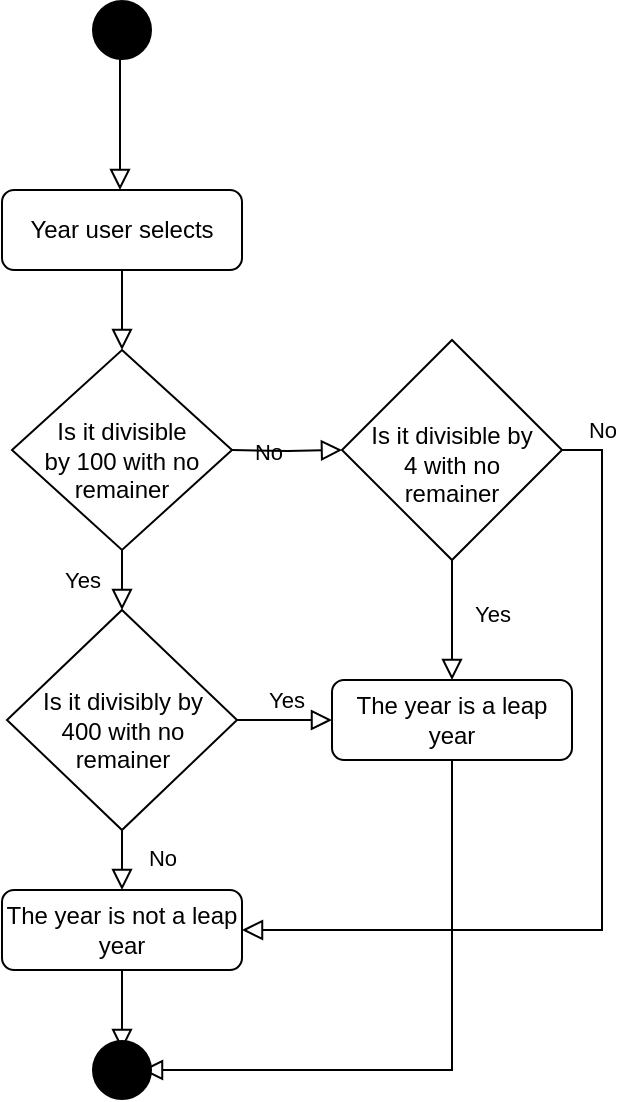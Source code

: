 <mxfile version="20.2.3" type="device"><diagram id="C5RBs43oDa-KdzZeNtuy" name="Page-1"><mxGraphModel dx="585" dy="1489" grid="1" gridSize="10" guides="1" tooltips="1" connect="1" arrows="1" fold="1" page="1" pageScale="1" pageWidth="827" pageHeight="1169" math="0" shadow="0"><root><mxCell id="WIyWlLk6GJQsqaUBKTNV-0"/><mxCell id="WIyWlLk6GJQsqaUBKTNV-1" parent="WIyWlLk6GJQsqaUBKTNV-0"/><mxCell id="WIyWlLk6GJQsqaUBKTNV-2" value="" style="rounded=0;html=1;jettySize=auto;orthogonalLoop=1;fontSize=11;endArrow=block;endFill=0;endSize=8;strokeWidth=1;shadow=0;labelBackgroundColor=none;edgeStyle=orthogonalEdgeStyle;" parent="WIyWlLk6GJQsqaUBKTNV-1" source="WIyWlLk6GJQsqaUBKTNV-3" target="WIyWlLk6GJQsqaUBKTNV-6" edge="1"><mxGeometry relative="1" as="geometry"/></mxCell><mxCell id="WIyWlLk6GJQsqaUBKTNV-3" value="Year user selects" style="rounded=1;whiteSpace=wrap;html=1;fontSize=12;glass=0;strokeWidth=1;shadow=0;" parent="WIyWlLk6GJQsqaUBKTNV-1" vertex="1"><mxGeometry x="155" y="80" width="120" height="40" as="geometry"/></mxCell><mxCell id="WIyWlLk6GJQsqaUBKTNV-4" value="Yes" style="rounded=0;html=1;jettySize=auto;orthogonalLoop=1;fontSize=11;endArrow=block;endFill=0;endSize=8;strokeWidth=1;shadow=0;labelBackgroundColor=none;edgeStyle=orthogonalEdgeStyle;" parent="WIyWlLk6GJQsqaUBKTNV-1" source="WIyWlLk6GJQsqaUBKTNV-6" target="WIyWlLk6GJQsqaUBKTNV-10" edge="1"><mxGeometry y="20" relative="1" as="geometry"><mxPoint as="offset"/></mxGeometry></mxCell><mxCell id="WIyWlLk6GJQsqaUBKTNV-6" value="&lt;br&gt;Is it divisible &lt;br&gt;by 100 with no remainer" style="rhombus;whiteSpace=wrap;html=1;shadow=0;fontFamily=Helvetica;fontSize=12;align=center;strokeWidth=1;spacing=6;spacingTop=-4;" parent="WIyWlLk6GJQsqaUBKTNV-1" vertex="1"><mxGeometry x="160" y="160" width="110" height="100" as="geometry"/></mxCell><mxCell id="WIyWlLk6GJQsqaUBKTNV-8" value="No" style="rounded=0;html=1;jettySize=auto;orthogonalLoop=1;fontSize=11;endArrow=block;endFill=0;endSize=8;strokeWidth=1;shadow=0;labelBackgroundColor=none;edgeStyle=orthogonalEdgeStyle;" parent="WIyWlLk6GJQsqaUBKTNV-1" source="WIyWlLk6GJQsqaUBKTNV-10" target="WIyWlLk6GJQsqaUBKTNV-11" edge="1"><mxGeometry x="0.333" y="20" relative="1" as="geometry"><mxPoint as="offset"/></mxGeometry></mxCell><mxCell id="WIyWlLk6GJQsqaUBKTNV-9" value="Yes" style="edgeStyle=orthogonalEdgeStyle;rounded=0;html=1;jettySize=auto;orthogonalLoop=1;fontSize=11;endArrow=block;endFill=0;endSize=8;strokeWidth=1;shadow=0;labelBackgroundColor=none;" parent="WIyWlLk6GJQsqaUBKTNV-1" source="WIyWlLk6GJQsqaUBKTNV-10" target="WIyWlLk6GJQsqaUBKTNV-12" edge="1"><mxGeometry y="10" relative="1" as="geometry"><mxPoint as="offset"/></mxGeometry></mxCell><mxCell id="WIyWlLk6GJQsqaUBKTNV-10" value="&lt;br&gt;Is it divisibly by &lt;br&gt;400 with no &lt;br&gt;remainer" style="rhombus;whiteSpace=wrap;html=1;shadow=0;fontFamily=Helvetica;fontSize=12;align=center;strokeWidth=1;spacing=6;spacingTop=-4;" parent="WIyWlLk6GJQsqaUBKTNV-1" vertex="1"><mxGeometry x="157.5" y="290" width="115" height="110" as="geometry"/></mxCell><mxCell id="WIyWlLk6GJQsqaUBKTNV-11" value="The year is not a leap year" style="rounded=1;whiteSpace=wrap;html=1;fontSize=12;glass=0;strokeWidth=1;shadow=0;" parent="WIyWlLk6GJQsqaUBKTNV-1" vertex="1"><mxGeometry x="155" y="430" width="120" height="40" as="geometry"/></mxCell><mxCell id="WIyWlLk6GJQsqaUBKTNV-12" value="The year is a leap year" style="rounded=1;whiteSpace=wrap;html=1;fontSize=12;glass=0;strokeWidth=1;shadow=0;" parent="WIyWlLk6GJQsqaUBKTNV-1" vertex="1"><mxGeometry x="320" y="325" width="120" height="40" as="geometry"/></mxCell><mxCell id="kJSaMFvDfMObLnWCyUFv-4" value="No" style="edgeStyle=orthogonalEdgeStyle;rounded=0;html=1;jettySize=auto;orthogonalLoop=1;fontSize=11;endArrow=block;endFill=0;endSize=8;strokeWidth=1;shadow=0;labelBackgroundColor=none;entryX=0;entryY=0.5;entryDx=0;entryDy=0;" edge="1" parent="WIyWlLk6GJQsqaUBKTNV-1" target="kJSaMFvDfMObLnWCyUFv-8"><mxGeometry y="10" relative="1" as="geometry"><mxPoint as="offset"/><mxPoint x="270" y="210" as="sourcePoint"/><mxPoint x="320" y="210" as="targetPoint"/></mxGeometry></mxCell><mxCell id="kJSaMFvDfMObLnWCyUFv-6" value="Yes" style="edgeStyle=orthogonalEdgeStyle;rounded=0;html=1;jettySize=auto;orthogonalLoop=1;fontSize=11;endArrow=block;endFill=0;endSize=8;strokeWidth=1;shadow=0;labelBackgroundColor=none;startArrow=none;entryX=0.5;entryY=0;entryDx=0;entryDy=0;exitX=0.5;exitY=1;exitDx=0;exitDy=0;" edge="1" parent="WIyWlLk6GJQsqaUBKTNV-1" source="kJSaMFvDfMObLnWCyUFv-8" target="WIyWlLk6GJQsqaUBKTNV-12"><mxGeometry x="0.053" y="20" relative="1" as="geometry"><mxPoint as="offset"/><mxPoint x="360" y="270" as="sourcePoint"/><mxPoint x="380" y="320" as="targetPoint"/><Array as="points"><mxPoint x="380" y="260"/><mxPoint x="380" y="260"/></Array></mxGeometry></mxCell><mxCell id="kJSaMFvDfMObLnWCyUFv-7" value="No" style="edgeStyle=orthogonalEdgeStyle;rounded=0;html=1;jettySize=auto;orthogonalLoop=1;fontSize=11;endArrow=block;endFill=0;endSize=8;strokeWidth=1;shadow=0;labelBackgroundColor=none;exitX=1;exitY=0.5;exitDx=0;exitDy=0;entryX=1;entryY=0.5;entryDx=0;entryDy=0;startArrow=none;" edge="1" parent="WIyWlLk6GJQsqaUBKTNV-1" source="kJSaMFvDfMObLnWCyUFv-8" target="WIyWlLk6GJQsqaUBKTNV-11"><mxGeometry x="-0.91" y="-10" relative="1" as="geometry"><mxPoint x="10" y="-10" as="offset"/><mxPoint x="440" y="210.0" as="sourcePoint"/><mxPoint x="480" y="461" as="targetPoint"/></mxGeometry></mxCell><mxCell id="kJSaMFvDfMObLnWCyUFv-13" value="" style="ellipse;whiteSpace=wrap;html=1;shadow=0;labelBackgroundColor=#000000;sketch=0;fillStyle=solid;strokeColor=default;strokeWidth=10;fillColor=#000000;gradientColor=none;" vertex="1" parent="WIyWlLk6GJQsqaUBKTNV-1"><mxGeometry x="205" y="-10" width="20" height="20" as="geometry"/></mxCell><mxCell id="kJSaMFvDfMObLnWCyUFv-14" value="" style="rounded=0;html=1;jettySize=auto;orthogonalLoop=1;fontSize=11;endArrow=block;endFill=0;endSize=8;strokeWidth=1;shadow=0;labelBackgroundColor=none;edgeStyle=orthogonalEdgeStyle;exitX=0.45;exitY=1.208;exitDx=0;exitDy=0;exitPerimeter=0;" edge="1" parent="WIyWlLk6GJQsqaUBKTNV-1" source="kJSaMFvDfMObLnWCyUFv-13"><mxGeometry relative="1" as="geometry"><mxPoint x="225" y="130" as="sourcePoint"/><mxPoint x="214" y="80" as="targetPoint"/><Array as="points"><mxPoint x="214" y="80"/></Array></mxGeometry></mxCell><mxCell id="kJSaMFvDfMObLnWCyUFv-15" value="" style="ellipse;whiteSpace=wrap;html=1;shadow=0;labelBackgroundColor=#000000;sketch=0;fillStyle=solid;strokeColor=default;strokeWidth=10;fillColor=#000000;gradientColor=none;" vertex="1" parent="WIyWlLk6GJQsqaUBKTNV-1"><mxGeometry x="205" y="510" width="20" height="20" as="geometry"/></mxCell><mxCell id="kJSaMFvDfMObLnWCyUFv-16" value="No" style="rounded=0;jettySize=auto;orthogonalLoop=1;fontSize=11;endArrow=block;endFill=0;endSize=8;strokeWidth=1;shadow=0;labelBackgroundColor=none;edgeStyle=orthogonalEdgeStyle;entryX=0.5;entryY=0;entryDx=0;entryDy=0;exitX=0.5;exitY=1;exitDx=0;exitDy=0;fontColor=none;noLabel=1;" edge="1" parent="WIyWlLk6GJQsqaUBKTNV-1" source="WIyWlLk6GJQsqaUBKTNV-11" target="kJSaMFvDfMObLnWCyUFv-15"><mxGeometry x="0.333" y="20" relative="1" as="geometry"><mxPoint as="offset"/><mxPoint x="225" y="410" as="sourcePoint"/><mxPoint x="225" y="440" as="targetPoint"/></mxGeometry></mxCell><mxCell id="kJSaMFvDfMObLnWCyUFv-17" value="No" style="rounded=0;jettySize=auto;orthogonalLoop=1;fontSize=11;endArrow=block;endFill=0;endSize=8;strokeWidth=1;shadow=0;labelBackgroundColor=none;edgeStyle=orthogonalEdgeStyle;exitX=0.5;exitY=1;exitDx=0;exitDy=0;entryX=1;entryY=0.5;entryDx=0;entryDy=0;fontColor=none;noLabel=1;" edge="1" parent="WIyWlLk6GJQsqaUBKTNV-1" source="WIyWlLk6GJQsqaUBKTNV-12" target="kJSaMFvDfMObLnWCyUFv-15"><mxGeometry x="0.333" y="20" relative="1" as="geometry"><mxPoint as="offset"/><mxPoint x="225" y="480" as="sourcePoint"/><mxPoint x="380" y="520" as="targetPoint"/></mxGeometry></mxCell><mxCell id="kJSaMFvDfMObLnWCyUFv-18" value="" style="edgeStyle=orthogonalEdgeStyle;rounded=0;html=1;jettySize=auto;orthogonalLoop=1;fontSize=11;endArrow=none;endFill=0;endSize=8;strokeWidth=1;shadow=0;labelBackgroundColor=none;exitX=1;exitY=0.5;exitDx=0;exitDy=0;entryX=1;entryY=0.5;entryDx=0;entryDy=0;" edge="1" parent="WIyWlLk6GJQsqaUBKTNV-1" target="kJSaMFvDfMObLnWCyUFv-8"><mxGeometry x="-0.91" y="-10" relative="1" as="geometry"><mxPoint x="10" y="-10" as="offset"/><mxPoint x="440" y="210.0" as="sourcePoint"/><mxPoint x="275" y="450" as="targetPoint"/></mxGeometry></mxCell><mxCell id="kJSaMFvDfMObLnWCyUFv-8" value="&lt;br&gt;Is it divisible by &lt;br&gt;4 with no&lt;br&gt;remainer" style="rhombus;whiteSpace=wrap;html=1;" vertex="1" parent="WIyWlLk6GJQsqaUBKTNV-1"><mxGeometry x="325" y="155" width="110" height="110" as="geometry"/></mxCell></root></mxGraphModel></diagram></mxfile>